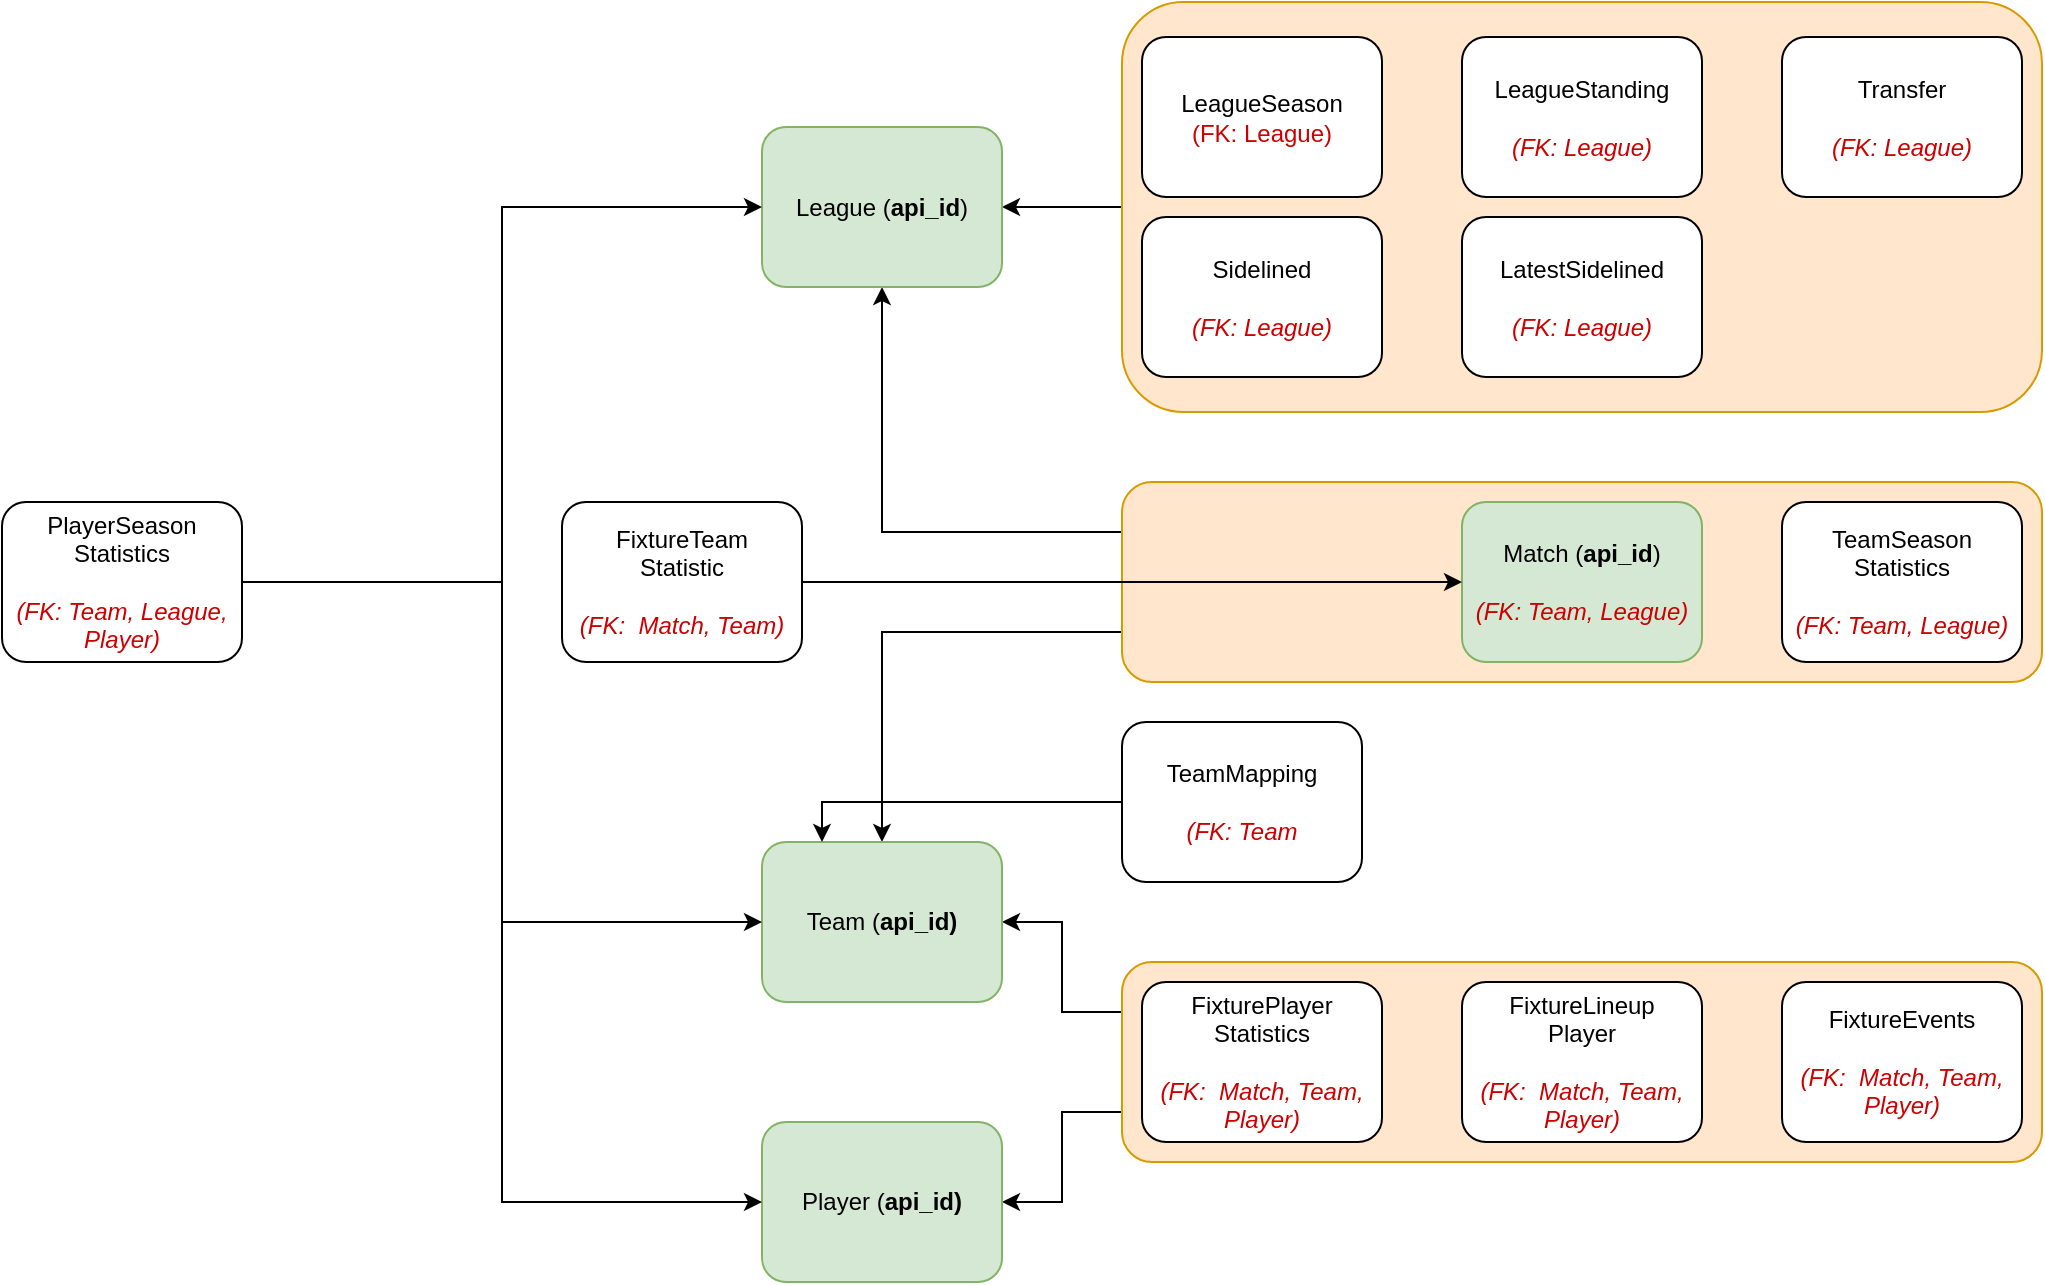 <mxfile version="24.7.8">
  <diagram name="Page-1" id="VJuJNyJV5VLkbr8Vc6j5">
    <mxGraphModel dx="1687" dy="984" grid="1" gridSize="10" guides="1" tooltips="1" connect="1" arrows="1" fold="1" page="1" pageScale="1" pageWidth="850" pageHeight="1100" math="0" shadow="0">
      <root>
        <mxCell id="0" />
        <mxCell id="1" parent="0" />
        <mxCell id="IuXKRW-C9GU53p-_2_Ln-53" style="edgeStyle=orthogonalEdgeStyle;rounded=0;orthogonalLoop=1;jettySize=auto;html=1;exitX=0;exitY=0.25;exitDx=0;exitDy=0;entryX=0.5;entryY=1;entryDx=0;entryDy=0;" edge="1" parent="1" source="IuXKRW-C9GU53p-_2_Ln-45" target="IuXKRW-C9GU53p-_2_Ln-5">
          <mxGeometry relative="1" as="geometry" />
        </mxCell>
        <mxCell id="IuXKRW-C9GU53p-_2_Ln-56" style="edgeStyle=orthogonalEdgeStyle;rounded=0;orthogonalLoop=1;jettySize=auto;html=1;exitX=0;exitY=0.75;exitDx=0;exitDy=0;entryX=0.5;entryY=0;entryDx=0;entryDy=0;" edge="1" parent="1" source="IuXKRW-C9GU53p-_2_Ln-45" target="IuXKRW-C9GU53p-_2_Ln-10">
          <mxGeometry relative="1" as="geometry" />
        </mxCell>
        <mxCell id="IuXKRW-C9GU53p-_2_Ln-45" value="" style="rounded=1;whiteSpace=wrap;html=1;fillColor=#ffe6cc;strokeColor=#d79b00;" vertex="1" parent="1">
          <mxGeometry x="720" y="440" width="460" height="100" as="geometry" />
        </mxCell>
        <mxCell id="IuXKRW-C9GU53p-_2_Ln-54" style="edgeStyle=orthogonalEdgeStyle;rounded=0;orthogonalLoop=1;jettySize=auto;html=1;exitX=0;exitY=0.25;exitDx=0;exitDy=0;entryX=1;entryY=0.5;entryDx=0;entryDy=0;" edge="1" parent="1" source="IuXKRW-C9GU53p-_2_Ln-32" target="IuXKRW-C9GU53p-_2_Ln-10">
          <mxGeometry relative="1" as="geometry" />
        </mxCell>
        <mxCell id="IuXKRW-C9GU53p-_2_Ln-55" style="edgeStyle=orthogonalEdgeStyle;rounded=0;orthogonalLoop=1;jettySize=auto;html=1;exitX=0;exitY=0.75;exitDx=0;exitDy=0;entryX=1;entryY=0.5;entryDx=0;entryDy=0;" edge="1" parent="1" source="IuXKRW-C9GU53p-_2_Ln-32" target="IuXKRW-C9GU53p-_2_Ln-16">
          <mxGeometry relative="1" as="geometry" />
        </mxCell>
        <mxCell id="IuXKRW-C9GU53p-_2_Ln-32" value="" style="rounded=1;whiteSpace=wrap;html=1;fillColor=#ffe6cc;strokeColor=#d79b00;" vertex="1" parent="1">
          <mxGeometry x="720" y="680" width="460" height="100" as="geometry" />
        </mxCell>
        <mxCell id="IuXKRW-C9GU53p-_2_Ln-30" value="" style="edgeStyle=orthogonalEdgeStyle;rounded=0;orthogonalLoop=1;jettySize=auto;html=1;" edge="1" parent="1" source="IuXKRW-C9GU53p-_2_Ln-27" target="IuXKRW-C9GU53p-_2_Ln-5">
          <mxGeometry relative="1" as="geometry" />
        </mxCell>
        <mxCell id="IuXKRW-C9GU53p-_2_Ln-27" value="" style="rounded=1;whiteSpace=wrap;html=1;fillColor=#ffe6cc;strokeColor=#d79b00;" vertex="1" parent="1">
          <mxGeometry x="720" y="200" width="460" height="205" as="geometry" />
        </mxCell>
        <mxCell id="IuXKRW-C9GU53p-_2_Ln-5" value="League (&lt;b&gt;api_id&lt;/b&gt;)" style="rounded=1;whiteSpace=wrap;html=1;fontSize=12;glass=0;strokeWidth=1;shadow=0;fillColor=#d5e8d4;strokeColor=#82b366;" vertex="1" parent="1">
          <mxGeometry x="540" y="262.5" width="120" height="80" as="geometry" />
        </mxCell>
        <mxCell id="IuXKRW-C9GU53p-_2_Ln-6" value="LeagueSeason&lt;br&gt;&lt;font color=&quot;#cc0000&quot;&gt;(FK: League)&lt;/font&gt;" style="rounded=1;whiteSpace=wrap;html=1;fontSize=12;glass=0;strokeWidth=1;shadow=0;" vertex="1" parent="1">
          <mxGeometry x="730" y="217.5" width="120" height="80" as="geometry" />
        </mxCell>
        <mxCell id="IuXKRW-C9GU53p-_2_Ln-8" value="LeagueStanding&lt;br&gt;&lt;font color=&quot;#cc0000&quot;&gt;&amp;nbsp;&lt;/font&gt;&lt;div&gt;&lt;i&gt;&lt;font color=&quot;#cc0000&quot;&gt;(FK: League)&lt;/font&gt;&lt;/i&gt;&lt;/div&gt;" style="rounded=1;whiteSpace=wrap;html=1;fontSize=12;glass=0;strokeWidth=1;shadow=0;" vertex="1" parent="1">
          <mxGeometry x="890" y="217.5" width="120" height="80" as="geometry" />
        </mxCell>
        <mxCell id="IuXKRW-C9GU53p-_2_Ln-10" value="Team (&lt;b&gt;api_id)&lt;/b&gt;" style="rounded=1;whiteSpace=wrap;html=1;fontSize=12;glass=0;strokeWidth=1;shadow=0;fillColor=#d5e8d4;strokeColor=#82b366;" vertex="1" parent="1">
          <mxGeometry x="540" y="620" width="120" height="80" as="geometry" />
        </mxCell>
        <mxCell id="IuXKRW-C9GU53p-_2_Ln-12" value="TeamSeason&lt;br&gt;Statistics&lt;br&gt;&lt;br&gt;&lt;i&gt;&lt;font color=&quot;#cc0000&quot;&gt;(FK: Team, League)&lt;/font&gt;&lt;/i&gt;" style="rounded=1;whiteSpace=wrap;html=1;fontSize=12;glass=0;strokeWidth=1;shadow=0;" vertex="1" parent="1">
          <mxGeometry x="1050" y="450" width="120" height="80" as="geometry" />
        </mxCell>
        <mxCell id="IuXKRW-C9GU53p-_2_Ln-14" value="Match (&lt;b&gt;api_id&lt;/b&gt;)&lt;br&gt;&lt;br&gt;&lt;i&gt;&lt;font color=&quot;#cc0000&quot;&gt;(FK: Team, League)&lt;/font&gt;&lt;/i&gt;" style="rounded=1;whiteSpace=wrap;html=1;fontSize=12;glass=0;strokeWidth=1;shadow=0;fillColor=#d5e8d4;strokeColor=#82b366;" vertex="1" parent="1">
          <mxGeometry x="890" y="450" width="120" height="80" as="geometry" />
        </mxCell>
        <mxCell id="IuXKRW-C9GU53p-_2_Ln-16" value="Player (&lt;b&gt;api_id)&lt;/b&gt;" style="rounded=1;whiteSpace=wrap;html=1;fontSize=12;glass=0;strokeWidth=1;shadow=0;fillColor=#d5e8d4;strokeColor=#82b366;" vertex="1" parent="1">
          <mxGeometry x="540" y="760" width="120" height="80" as="geometry" />
        </mxCell>
        <mxCell id="IuXKRW-C9GU53p-_2_Ln-60" style="edgeStyle=orthogonalEdgeStyle;rounded=0;orthogonalLoop=1;jettySize=auto;html=1;entryX=0;entryY=0.5;entryDx=0;entryDy=0;" edge="1" parent="1" source="IuXKRW-C9GU53p-_2_Ln-18" target="IuXKRW-C9GU53p-_2_Ln-5">
          <mxGeometry relative="1" as="geometry" />
        </mxCell>
        <mxCell id="IuXKRW-C9GU53p-_2_Ln-61" style="edgeStyle=orthogonalEdgeStyle;rounded=0;orthogonalLoop=1;jettySize=auto;html=1;exitX=1;exitY=0.5;exitDx=0;exitDy=0;entryX=0;entryY=0.5;entryDx=0;entryDy=0;" edge="1" parent="1" source="IuXKRW-C9GU53p-_2_Ln-18" target="IuXKRW-C9GU53p-_2_Ln-10">
          <mxGeometry relative="1" as="geometry" />
        </mxCell>
        <mxCell id="IuXKRW-C9GU53p-_2_Ln-62" style="edgeStyle=orthogonalEdgeStyle;rounded=0;orthogonalLoop=1;jettySize=auto;html=1;exitX=1;exitY=0.5;exitDx=0;exitDy=0;entryX=0;entryY=0.5;entryDx=0;entryDy=0;" edge="1" parent="1" source="IuXKRW-C9GU53p-_2_Ln-18" target="IuXKRW-C9GU53p-_2_Ln-16">
          <mxGeometry relative="1" as="geometry" />
        </mxCell>
        <mxCell id="IuXKRW-C9GU53p-_2_Ln-18" value="PlayerSeason&lt;br&gt;Statistics&lt;br&gt;&lt;div&gt;&lt;br&gt;&lt;i&gt;&lt;font color=&quot;#cc0000&quot;&gt;(FK: Team, League, Player)&lt;/font&gt;&lt;/i&gt;&lt;br&gt;&lt;/div&gt;" style="rounded=1;whiteSpace=wrap;html=1;fontSize=12;glass=0;strokeWidth=1;shadow=0;" vertex="1" parent="1">
          <mxGeometry x="160" y="450" width="120" height="80" as="geometry" />
        </mxCell>
        <mxCell id="IuXKRW-C9GU53p-_2_Ln-19" value="Sidelined&lt;br&gt;&lt;br&gt;&lt;i&gt;&lt;font color=&quot;#cc0000&quot;&gt;(FK: League)&lt;/font&gt;&lt;/i&gt;" style="rounded=1;whiteSpace=wrap;html=1;fontSize=12;glass=0;strokeWidth=1;shadow=0;" vertex="1" parent="1">
          <mxGeometry x="730" y="307.5" width="120" height="80" as="geometry" />
        </mxCell>
        <mxCell id="IuXKRW-C9GU53p-_2_Ln-20" value="LatestSidelined&lt;br&gt;&lt;br&gt;&lt;i&gt;&lt;font color=&quot;#cc0000&quot;&gt;(FK: League)&lt;/font&gt;&lt;/i&gt;" style="rounded=1;whiteSpace=wrap;html=1;fontSize=12;glass=0;strokeWidth=1;shadow=0;" vertex="1" parent="1">
          <mxGeometry x="890" y="307.5" width="120" height="80" as="geometry" />
        </mxCell>
        <mxCell id="IuXKRW-C9GU53p-_2_Ln-21" value="Transfer&lt;br&gt;&lt;br&gt;&lt;i&gt;&lt;font color=&quot;#cc0000&quot;&gt;(FK: League)&lt;/font&gt;&lt;/i&gt;" style="rounded=1;whiteSpace=wrap;html=1;fontSize=12;glass=0;strokeWidth=1;shadow=0;" vertex="1" parent="1">
          <mxGeometry x="1050" y="217.5" width="120" height="80" as="geometry" />
        </mxCell>
        <mxCell id="IuXKRW-C9GU53p-_2_Ln-64" style="edgeStyle=orthogonalEdgeStyle;rounded=0;orthogonalLoop=1;jettySize=auto;html=1;entryX=0.25;entryY=0;entryDx=0;entryDy=0;" edge="1" parent="1" source="IuXKRW-C9GU53p-_2_Ln-22" target="IuXKRW-C9GU53p-_2_Ln-10">
          <mxGeometry relative="1" as="geometry" />
        </mxCell>
        <mxCell id="IuXKRW-C9GU53p-_2_Ln-22" value="TeamMapping&lt;br&gt;&lt;br&gt;&lt;i&gt;&lt;font color=&quot;#cc0000&quot;&gt;(FK: Team&lt;/font&gt;&lt;/i&gt;" style="rounded=1;whiteSpace=wrap;html=1;fontSize=12;glass=0;strokeWidth=1;shadow=0;" vertex="1" parent="1">
          <mxGeometry x="720" y="560" width="120" height="80" as="geometry" />
        </mxCell>
        <mxCell id="IuXKRW-C9GU53p-_2_Ln-23" value="FixtureEvents&lt;br&gt;&lt;br&gt;&lt;i&gt;&lt;font color=&quot;#cc0000&quot;&gt;(FK:&amp;nbsp; Match, Team, Player)&lt;/font&gt;&lt;/i&gt;" style="rounded=1;whiteSpace=wrap;html=1;fontSize=12;glass=0;strokeWidth=1;shadow=0;" vertex="1" parent="1">
          <mxGeometry x="1050" y="690" width="120" height="80" as="geometry" />
        </mxCell>
        <mxCell id="IuXKRW-C9GU53p-_2_Ln-24" value="FixtureLineup&lt;br&gt;Player&lt;br&gt;&lt;br&gt;&lt;i&gt;&lt;font color=&quot;#cc0000&quot;&gt;(FK:&amp;nbsp; Match, Team, Player)&lt;/font&gt;&lt;/i&gt;" style="rounded=1;whiteSpace=wrap;html=1;fontSize=12;glass=0;strokeWidth=1;shadow=0;" vertex="1" parent="1">
          <mxGeometry x="890" y="690" width="120" height="80" as="geometry" />
        </mxCell>
        <mxCell id="IuXKRW-C9GU53p-_2_Ln-63" style="edgeStyle=orthogonalEdgeStyle;rounded=0;orthogonalLoop=1;jettySize=auto;html=1;entryX=0;entryY=0.5;entryDx=0;entryDy=0;" edge="1" parent="1" source="IuXKRW-C9GU53p-_2_Ln-25" target="IuXKRW-C9GU53p-_2_Ln-14">
          <mxGeometry relative="1" as="geometry" />
        </mxCell>
        <mxCell id="IuXKRW-C9GU53p-_2_Ln-25" value="FixtureTeam&lt;br&gt;Statistic&lt;br&gt;&lt;br&gt;&lt;i&gt;&lt;font color=&quot;#cc0000&quot;&gt;(FK:&amp;nbsp; Match, Team)&lt;/font&gt;&lt;/i&gt;" style="rounded=1;whiteSpace=wrap;html=1;fontSize=12;glass=0;strokeWidth=1;shadow=0;" vertex="1" parent="1">
          <mxGeometry x="440" y="450" width="120" height="80" as="geometry" />
        </mxCell>
        <mxCell id="IuXKRW-C9GU53p-_2_Ln-26" value="FixturePlayer&lt;br&gt;Statistics&lt;br&gt;&lt;br&gt;&lt;i&gt;&lt;font color=&quot;#cc0000&quot;&gt;(FK:&amp;nbsp; Match, Team, Player)&lt;/font&gt;&lt;/i&gt;" style="rounded=1;whiteSpace=wrap;html=1;fontSize=12;glass=0;strokeWidth=1;shadow=0;" vertex="1" parent="1">
          <mxGeometry x="730" y="690" width="120" height="80" as="geometry" />
        </mxCell>
      </root>
    </mxGraphModel>
  </diagram>
</mxfile>

